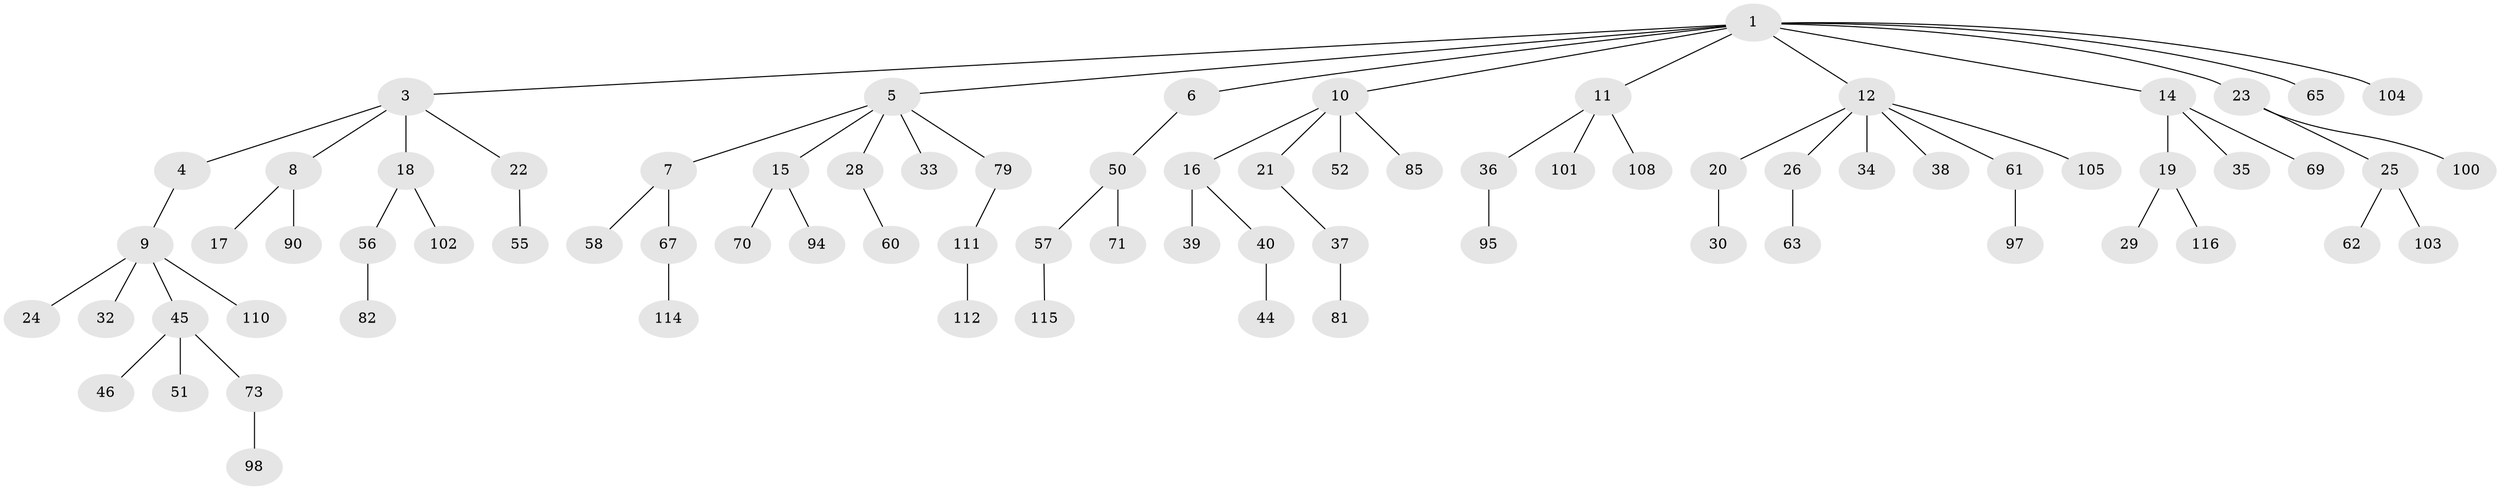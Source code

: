 // original degree distribution, {6: 0.017241379310344827, 5: 0.02586206896551724, 2: 0.21551724137931033, 7: 0.017241379310344827, 3: 0.1206896551724138, 4: 0.07758620689655173, 1: 0.5258620689655172}
// Generated by graph-tools (version 1.1) at 2025/42/03/06/25 10:42:02]
// undirected, 78 vertices, 77 edges
graph export_dot {
graph [start="1"]
  node [color=gray90,style=filled];
  1 [super="+2"];
  3;
  4;
  5 [super="+74"];
  6 [super="+59"];
  7 [super="+83"];
  8 [super="+31"];
  9 [super="+13"];
  10 [super="+42"];
  11 [super="+72"];
  12 [super="+47"];
  14;
  15 [super="+77"];
  16 [super="+92"];
  17 [super="+66"];
  18 [super="+53"];
  19 [super="+27"];
  20 [super="+41"];
  21 [super="+43"];
  22 [super="+89"];
  23 [super="+113"];
  24;
  25 [super="+49"];
  26 [super="+86"];
  28 [super="+91"];
  29;
  30;
  32;
  33;
  34;
  35 [super="+68"];
  36;
  37 [super="+96"];
  38 [super="+48"];
  39;
  40 [super="+107"];
  44 [super="+80"];
  45 [super="+78"];
  46 [super="+76"];
  50 [super="+54"];
  51;
  52 [super="+88"];
  55;
  56 [super="+75"];
  57 [super="+64"];
  58 [super="+84"];
  60;
  61;
  62;
  63;
  65;
  67;
  69 [super="+87"];
  70;
  71;
  73 [super="+99"];
  79;
  81;
  82 [super="+93"];
  85;
  90 [super="+106"];
  94;
  95;
  97;
  98;
  100 [super="+109"];
  101;
  102;
  103;
  104;
  105;
  108;
  110;
  111;
  112;
  114;
  115;
  116;
  1 -- 3;
  1 -- 11;
  1 -- 12;
  1 -- 14;
  1 -- 65;
  1 -- 5;
  1 -- 6;
  1 -- 23;
  1 -- 104;
  1 -- 10;
  3 -- 4;
  3 -- 8;
  3 -- 18;
  3 -- 22;
  4 -- 9;
  5 -- 7;
  5 -- 15;
  5 -- 28;
  5 -- 33;
  5 -- 79;
  6 -- 50;
  7 -- 58;
  7 -- 67;
  8 -- 17;
  8 -- 90;
  9 -- 45;
  9 -- 24;
  9 -- 32;
  9 -- 110;
  10 -- 16;
  10 -- 21;
  10 -- 52;
  10 -- 85;
  11 -- 36;
  11 -- 101;
  11 -- 108;
  12 -- 20;
  12 -- 26;
  12 -- 34;
  12 -- 38;
  12 -- 105;
  12 -- 61;
  14 -- 19;
  14 -- 35;
  14 -- 69;
  15 -- 70;
  15 -- 94;
  16 -- 39;
  16 -- 40;
  18 -- 56;
  18 -- 102;
  19 -- 116;
  19 -- 29;
  20 -- 30;
  21 -- 37;
  22 -- 55;
  23 -- 25;
  23 -- 100;
  25 -- 62;
  25 -- 103;
  26 -- 63;
  28 -- 60;
  36 -- 95;
  37 -- 81;
  40 -- 44;
  45 -- 46;
  45 -- 51;
  45 -- 73;
  50 -- 57;
  50 -- 71;
  56 -- 82;
  57 -- 115;
  61 -- 97;
  67 -- 114;
  73 -- 98;
  79 -- 111;
  111 -- 112;
}
